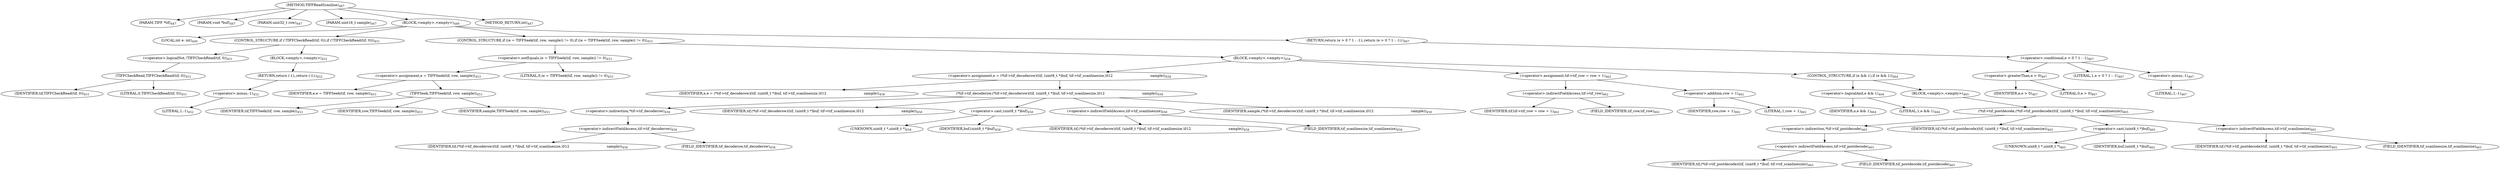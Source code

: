 digraph "TIFFReadScanline" {  
"74741" [label = <(METHOD,TIFFReadScanline)<SUB>447</SUB>> ]
"74742" [label = <(PARAM,TIFF *tif)<SUB>447</SUB>> ]
"74743" [label = <(PARAM,void *buf)<SUB>447</SUB>> ]
"74744" [label = <(PARAM,uint32_t row)<SUB>447</SUB>> ]
"74745" [label = <(PARAM,uint16_t sample)<SUB>447</SUB>> ]
"74746" [label = <(BLOCK,&lt;empty&gt;,&lt;empty&gt;)<SUB>448</SUB>> ]
"74747" [label = <(LOCAL,int e: int)<SUB>449</SUB>> ]
"74748" [label = <(CONTROL_STRUCTURE,if (!TIFFCheckRead(tif, 0)),if (!TIFFCheckRead(tif, 0)))<SUB>451</SUB>> ]
"74749" [label = <(&lt;operator&gt;.logicalNot,!TIFFCheckRead(tif, 0))<SUB>451</SUB>> ]
"74750" [label = <(TIFFCheckRead,TIFFCheckRead(tif, 0))<SUB>451</SUB>> ]
"74751" [label = <(IDENTIFIER,tif,TIFFCheckRead(tif, 0))<SUB>451</SUB>> ]
"74752" [label = <(LITERAL,0,TIFFCheckRead(tif, 0))<SUB>451</SUB>> ]
"74753" [label = <(BLOCK,&lt;empty&gt;,&lt;empty&gt;)<SUB>452</SUB>> ]
"74754" [label = <(RETURN,return (-1);,return (-1);)<SUB>452</SUB>> ]
"74755" [label = <(&lt;operator&gt;.minus,-1)<SUB>452</SUB>> ]
"74756" [label = <(LITERAL,1,-1)<SUB>452</SUB>> ]
"74757" [label = <(CONTROL_STRUCTURE,if ((e = TIFFSeek(tif, row, sample)) != 0),if ((e = TIFFSeek(tif, row, sample)) != 0))<SUB>453</SUB>> ]
"74758" [label = <(&lt;operator&gt;.notEquals,(e = TIFFSeek(tif, row, sample)) != 0)<SUB>453</SUB>> ]
"74759" [label = <(&lt;operator&gt;.assignment,e = TIFFSeek(tif, row, sample))<SUB>453</SUB>> ]
"74760" [label = <(IDENTIFIER,e,e = TIFFSeek(tif, row, sample))<SUB>453</SUB>> ]
"74761" [label = <(TIFFSeek,TIFFSeek(tif, row, sample))<SUB>453</SUB>> ]
"74762" [label = <(IDENTIFIER,tif,TIFFSeek(tif, row, sample))<SUB>453</SUB>> ]
"74763" [label = <(IDENTIFIER,row,TIFFSeek(tif, row, sample))<SUB>453</SUB>> ]
"74764" [label = <(IDENTIFIER,sample,TIFFSeek(tif, row, sample))<SUB>453</SUB>> ]
"74765" [label = <(LITERAL,0,(e = TIFFSeek(tif, row, sample)) != 0)<SUB>453</SUB>> ]
"74766" [label = <(BLOCK,&lt;empty&gt;,&lt;empty&gt;)<SUB>454</SUB>> ]
"74767" [label = <(&lt;operator&gt;.assignment,e = (*tif-&gt;tif_decoderow)(tif, (uint8_t *)buf, tif-&gt;tif_scanlinesize,\012                                  sample))<SUB>458</SUB>> ]
"74768" [label = <(IDENTIFIER,e,e = (*tif-&gt;tif_decoderow)(tif, (uint8_t *)buf, tif-&gt;tif_scanlinesize,\012                                  sample))<SUB>458</SUB>> ]
"74769" [label = <(*tif-&gt;tif_decoderow,(*tif-&gt;tif_decoderow)(tif, (uint8_t *)buf, tif-&gt;tif_scanlinesize,\012                                  sample))<SUB>458</SUB>> ]
"74770" [label = <(&lt;operator&gt;.indirection,*tif-&gt;tif_decoderow)<SUB>458</SUB>> ]
"74771" [label = <(&lt;operator&gt;.indirectFieldAccess,tif-&gt;tif_decoderow)<SUB>458</SUB>> ]
"74772" [label = <(IDENTIFIER,tif,(*tif-&gt;tif_decoderow)(tif, (uint8_t *)buf, tif-&gt;tif_scanlinesize,\012                                  sample))<SUB>458</SUB>> ]
"74773" [label = <(FIELD_IDENTIFIER,tif_decoderow,tif_decoderow)<SUB>458</SUB>> ]
"74774" [label = <(IDENTIFIER,tif,(*tif-&gt;tif_decoderow)(tif, (uint8_t *)buf, tif-&gt;tif_scanlinesize,\012                                  sample))<SUB>458</SUB>> ]
"74775" [label = <(&lt;operator&gt;.cast,(uint8_t *)buf)<SUB>458</SUB>> ]
"74776" [label = <(UNKNOWN,uint8_t *,uint8_t *)<SUB>458</SUB>> ]
"74777" [label = <(IDENTIFIER,buf,(uint8_t *)buf)<SUB>458</SUB>> ]
"74778" [label = <(&lt;operator&gt;.indirectFieldAccess,tif-&gt;tif_scanlinesize)<SUB>458</SUB>> ]
"74779" [label = <(IDENTIFIER,tif,(*tif-&gt;tif_decoderow)(tif, (uint8_t *)buf, tif-&gt;tif_scanlinesize,\012                                  sample))<SUB>458</SUB>> ]
"74780" [label = <(FIELD_IDENTIFIER,tif_scanlinesize,tif_scanlinesize)<SUB>458</SUB>> ]
"74781" [label = <(IDENTIFIER,sample,(*tif-&gt;tif_decoderow)(tif, (uint8_t *)buf, tif-&gt;tif_scanlinesize,\012                                  sample))<SUB>459</SUB>> ]
"74782" [label = <(&lt;operator&gt;.assignment,tif-&gt;tif_row = row + 1)<SUB>462</SUB>> ]
"74783" [label = <(&lt;operator&gt;.indirectFieldAccess,tif-&gt;tif_row)<SUB>462</SUB>> ]
"74784" [label = <(IDENTIFIER,tif,tif-&gt;tif_row = row + 1)<SUB>462</SUB>> ]
"74785" [label = <(FIELD_IDENTIFIER,tif_row,tif_row)<SUB>462</SUB>> ]
"74786" [label = <(&lt;operator&gt;.addition,row + 1)<SUB>462</SUB>> ]
"74787" [label = <(IDENTIFIER,row,row + 1)<SUB>462</SUB>> ]
"74788" [label = <(LITERAL,1,row + 1)<SUB>462</SUB>> ]
"74789" [label = <(CONTROL_STRUCTURE,if (e &amp;&amp; 1),if (e &amp;&amp; 1))<SUB>464</SUB>> ]
"74790" [label = <(&lt;operator&gt;.logicalAnd,e &amp;&amp; 1)<SUB>464</SUB>> ]
"74791" [label = <(IDENTIFIER,e,e &amp;&amp; 1)<SUB>464</SUB>> ]
"74792" [label = <(LITERAL,1,e &amp;&amp; 1)<SUB>464</SUB>> ]
"74793" [label = <(BLOCK,&lt;empty&gt;,&lt;empty&gt;)<SUB>465</SUB>> ]
"74794" [label = <(*tif-&gt;tif_postdecode,(*tif-&gt;tif_postdecode)(tif, (uint8_t *)buf, tif-&gt;tif_scanlinesize))<SUB>465</SUB>> ]
"74795" [label = <(&lt;operator&gt;.indirection,*tif-&gt;tif_postdecode)<SUB>465</SUB>> ]
"74796" [label = <(&lt;operator&gt;.indirectFieldAccess,tif-&gt;tif_postdecode)<SUB>465</SUB>> ]
"74797" [label = <(IDENTIFIER,tif,(*tif-&gt;tif_postdecode)(tif, (uint8_t *)buf, tif-&gt;tif_scanlinesize))<SUB>465</SUB>> ]
"74798" [label = <(FIELD_IDENTIFIER,tif_postdecode,tif_postdecode)<SUB>465</SUB>> ]
"74799" [label = <(IDENTIFIER,tif,(*tif-&gt;tif_postdecode)(tif, (uint8_t *)buf, tif-&gt;tif_scanlinesize))<SUB>465</SUB>> ]
"74800" [label = <(&lt;operator&gt;.cast,(uint8_t *)buf)<SUB>465</SUB>> ]
"74801" [label = <(UNKNOWN,uint8_t *,uint8_t *)<SUB>465</SUB>> ]
"74802" [label = <(IDENTIFIER,buf,(uint8_t *)buf)<SUB>465</SUB>> ]
"74803" [label = <(&lt;operator&gt;.indirectFieldAccess,tif-&gt;tif_scanlinesize)<SUB>465</SUB>> ]
"74804" [label = <(IDENTIFIER,tif,(*tif-&gt;tif_postdecode)(tif, (uint8_t *)buf, tif-&gt;tif_scanlinesize))<SUB>465</SUB>> ]
"74805" [label = <(FIELD_IDENTIFIER,tif_scanlinesize,tif_scanlinesize)<SUB>465</SUB>> ]
"74806" [label = <(RETURN,return (e &gt; 0 ? 1 : -1);,return (e &gt; 0 ? 1 : -1);)<SUB>467</SUB>> ]
"74807" [label = <(&lt;operator&gt;.conditional,e &gt; 0 ? 1 : -1)<SUB>467</SUB>> ]
"74808" [label = <(&lt;operator&gt;.greaterThan,e &gt; 0)<SUB>467</SUB>> ]
"74809" [label = <(IDENTIFIER,e,e &gt; 0)<SUB>467</SUB>> ]
"74810" [label = <(LITERAL,0,e &gt; 0)<SUB>467</SUB>> ]
"74811" [label = <(LITERAL,1,e &gt; 0 ? 1 : -1)<SUB>467</SUB>> ]
"74812" [label = <(&lt;operator&gt;.minus,-1)<SUB>467</SUB>> ]
"74813" [label = <(LITERAL,1,-1)<SUB>467</SUB>> ]
"74814" [label = <(METHOD_RETURN,int)<SUB>447</SUB>> ]
  "74741" -> "74742" 
  "74741" -> "74743" 
  "74741" -> "74744" 
  "74741" -> "74745" 
  "74741" -> "74746" 
  "74741" -> "74814" 
  "74746" -> "74747" 
  "74746" -> "74748" 
  "74746" -> "74757" 
  "74746" -> "74806" 
  "74748" -> "74749" 
  "74748" -> "74753" 
  "74749" -> "74750" 
  "74750" -> "74751" 
  "74750" -> "74752" 
  "74753" -> "74754" 
  "74754" -> "74755" 
  "74755" -> "74756" 
  "74757" -> "74758" 
  "74757" -> "74766" 
  "74758" -> "74759" 
  "74758" -> "74765" 
  "74759" -> "74760" 
  "74759" -> "74761" 
  "74761" -> "74762" 
  "74761" -> "74763" 
  "74761" -> "74764" 
  "74766" -> "74767" 
  "74766" -> "74782" 
  "74766" -> "74789" 
  "74767" -> "74768" 
  "74767" -> "74769" 
  "74769" -> "74770" 
  "74769" -> "74774" 
  "74769" -> "74775" 
  "74769" -> "74778" 
  "74769" -> "74781" 
  "74770" -> "74771" 
  "74771" -> "74772" 
  "74771" -> "74773" 
  "74775" -> "74776" 
  "74775" -> "74777" 
  "74778" -> "74779" 
  "74778" -> "74780" 
  "74782" -> "74783" 
  "74782" -> "74786" 
  "74783" -> "74784" 
  "74783" -> "74785" 
  "74786" -> "74787" 
  "74786" -> "74788" 
  "74789" -> "74790" 
  "74789" -> "74793" 
  "74790" -> "74791" 
  "74790" -> "74792" 
  "74793" -> "74794" 
  "74794" -> "74795" 
  "74794" -> "74799" 
  "74794" -> "74800" 
  "74794" -> "74803" 
  "74795" -> "74796" 
  "74796" -> "74797" 
  "74796" -> "74798" 
  "74800" -> "74801" 
  "74800" -> "74802" 
  "74803" -> "74804" 
  "74803" -> "74805" 
  "74806" -> "74807" 
  "74807" -> "74808" 
  "74807" -> "74811" 
  "74807" -> "74812" 
  "74808" -> "74809" 
  "74808" -> "74810" 
  "74812" -> "74813" 
}
